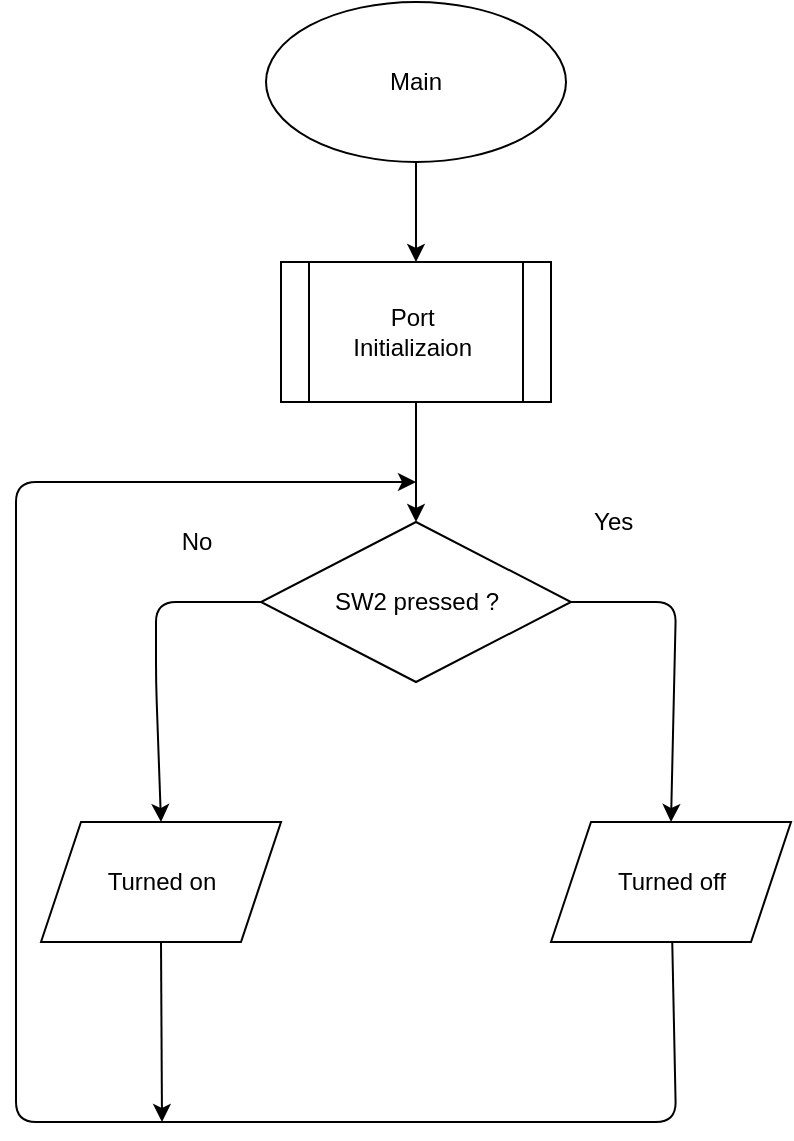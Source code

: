 <mxfile>
    <diagram id="PfqvGeRV3dSEaJ0zgBqg" name="Page-1">
        <mxGraphModel dx="1066" dy="612" grid="1" gridSize="10" guides="1" tooltips="1" connect="1" arrows="1" fold="1" page="1" pageScale="1" pageWidth="850" pageHeight="1100" math="0" shadow="0">
            <root>
                <mxCell id="0"/>
                <mxCell id="1" parent="0"/>
                <mxCell id="10" value="" style="edgeStyle=none;html=1;" edge="1" parent="1" source="2" target="3">
                    <mxGeometry relative="1" as="geometry"/>
                </mxCell>
                <mxCell id="2" value="Main" style="ellipse;whiteSpace=wrap;html=1;" vertex="1" parent="1">
                    <mxGeometry x="345" y="90" width="150" height="80" as="geometry"/>
                </mxCell>
                <mxCell id="11" value="" style="edgeStyle=none;html=1;" edge="1" parent="1" source="3" target="4">
                    <mxGeometry relative="1" as="geometry"/>
                </mxCell>
                <mxCell id="3" value="Port&amp;nbsp;&lt;br&gt;Initializaion&amp;nbsp;" style="shape=process;whiteSpace=wrap;html=1;backgroundOutline=1;" vertex="1" parent="1">
                    <mxGeometry x="352.5" y="220" width="135" height="70" as="geometry"/>
                </mxCell>
                <mxCell id="13" style="edgeStyle=none;html=1;entryX=0.5;entryY=0;entryDx=0;entryDy=0;exitX=0;exitY=0.5;exitDx=0;exitDy=0;" edge="1" parent="1" source="4" target="5">
                    <mxGeometry relative="1" as="geometry">
                        <mxPoint x="290" y="470" as="targetPoint"/>
                        <mxPoint x="340" y="390" as="sourcePoint"/>
                        <Array as="points">
                            <mxPoint x="290" y="390"/>
                            <mxPoint x="290" y="430"/>
                        </Array>
                    </mxGeometry>
                </mxCell>
                <mxCell id="15" style="edgeStyle=none;html=1;entryX=0.5;entryY=0;entryDx=0;entryDy=0;" edge="1" parent="1" source="4" target="6">
                    <mxGeometry relative="1" as="geometry">
                        <mxPoint x="570" y="490" as="targetPoint"/>
                        <Array as="points">
                            <mxPoint x="550" y="390"/>
                        </Array>
                    </mxGeometry>
                </mxCell>
                <mxCell id="4" value="SW2 pressed ?" style="rhombus;whiteSpace=wrap;html=1;" vertex="1" parent="1">
                    <mxGeometry x="342.5" y="350" width="155" height="80" as="geometry"/>
                </mxCell>
                <mxCell id="18" style="edgeStyle=none;html=1;exitX=0.5;exitY=1;exitDx=0;exitDy=0;" edge="1" parent="1" source="5">
                    <mxGeometry relative="1" as="geometry">
                        <mxPoint x="293" y="650" as="targetPoint"/>
                    </mxGeometry>
                </mxCell>
                <mxCell id="5" value="Turned on" style="shape=parallelogram;perimeter=parallelogramPerimeter;whiteSpace=wrap;html=1;fixedSize=1;" vertex="1" parent="1">
                    <mxGeometry x="232.5" y="500" width="120" height="60" as="geometry"/>
                </mxCell>
                <mxCell id="17" style="edgeStyle=none;html=1;" edge="1" parent="1" source="6">
                    <mxGeometry relative="1" as="geometry">
                        <mxPoint x="420" y="330" as="targetPoint"/>
                        <Array as="points">
                            <mxPoint x="550" y="650"/>
                            <mxPoint x="330" y="650"/>
                            <mxPoint x="220" y="650"/>
                            <mxPoint x="220" y="470"/>
                            <mxPoint x="220" y="380"/>
                            <mxPoint x="220" y="330"/>
                        </Array>
                    </mxGeometry>
                </mxCell>
                <mxCell id="6" value="Turned off" style="shape=parallelogram;perimeter=parallelogramPerimeter;whiteSpace=wrap;html=1;fixedSize=1;" vertex="1" parent="1">
                    <mxGeometry x="487.5" y="500" width="120" height="60" as="geometry"/>
                </mxCell>
                <mxCell id="19" value="Yes&amp;nbsp;" style="text;html=1;align=center;verticalAlign=middle;resizable=0;points=[];autosize=1;strokeColor=none;fillColor=none;" vertex="1" parent="1">
                    <mxGeometry x="495" y="335" width="50" height="30" as="geometry"/>
                </mxCell>
                <mxCell id="20" value="No" style="text;html=1;align=center;verticalAlign=middle;resizable=0;points=[];autosize=1;strokeColor=none;fillColor=none;" vertex="1" parent="1">
                    <mxGeometry x="290" y="345" width="40" height="30" as="geometry"/>
                </mxCell>
            </root>
        </mxGraphModel>
    </diagram>
</mxfile>